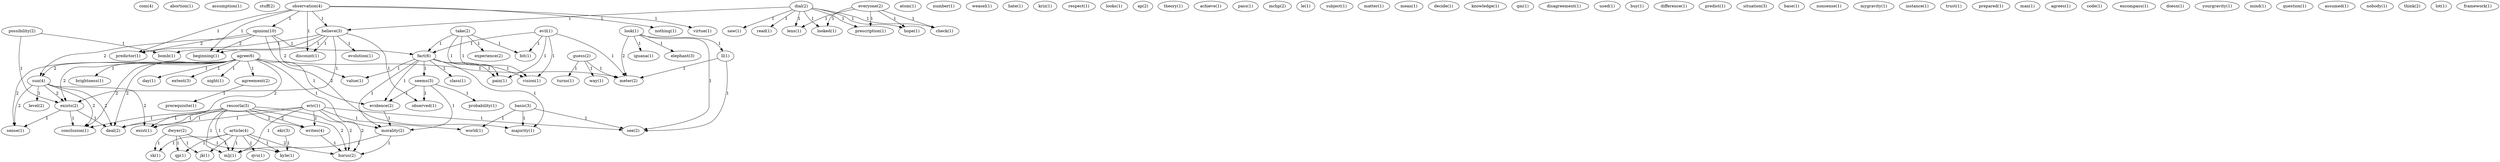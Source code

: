 digraph G {
  com [ label="com(4)" ];
  abortion [ label="abortion(1)" ];
  assumption [ label="assumption(1)" ];
  stuff [ label="stuff(2)" ];
  observation [ label="observation(4)" ];
  opinion [ label="opinion(10)" ];
  believe [ label="believe(3)" ];
  discount [ label="discount(1)" ];
  beginning [ label="beginning(1)" ];
  nothing [ label="nothing(1)" ];
  virtue [ label="virtue(1)" ];
  predictor [ label="predictor(1)" ];
  sun [ label="sun(4)" ];
  fact [ label="fact(6)" ];
  value [ label="value(1)" ];
  majority [ label="majority(1)" ];
  atom [ label="atom(1)" ];
  ekr [ label="ekr(3)" ];
  kyle [ label="kyle(1)" ];
  number [ label="number(1)" ];
  agree [ label="agree(6)" ];
  brightness [ label="brightness(1)" ];
  exists [ label="exists(2)" ];
  agreement [ label="agreement(2)" ];
  sense [ label="sense(1)" ];
  evidence [ label="evidence(2)" ];
  conclusion [ label="conclusion(1)" ];
  morality [ label="morality(2)" ];
  meter [ label="meter(2)" ];
  day [ label="day(1)" ];
  extent [ label="extent(3)" ];
  exist [ label="exist(1)" ];
  deal [ label="deal(2)" ];
  night [ label="night(1)" ];
  weasel [ label="weasel(1)" ];
  possibility [ label="possibility(2)" ];
  bomb [ label="bomb(1)" ];
  hate [ label="hate(1)" ];
  kriz [ label="kriz(1)" ];
  dial [ label="dial(2)" ];
  saw [ label="saw(1)" ];
  read [ label="read(1)" ];
  prescription [ label="prescription(1)" ];
  lens [ label="lens(1)" ];
  looked [ label="looked(1)" ];
  hope [ label="hope(1)" ];
  check [ label="check(1)" ];
  respect [ label="respect(1)" ];
  looks [ label="looks(1)" ];
  ap [ label="ap(2)" ];
  theory [ label="theory(1)" ];
  evil [ label="evil(1)" ];
  vision [ label="vision(1)" ];
  bit [ label="bit(1)" ];
  pain [ label="pain(1)" ];
  achieve [ label="achieve(1)" ];
  pass [ label="pass(1)" ];
  mchp [ label="mchp(2)" ];
  observed [ label="observed(1)" ];
  evolution [ label="evolution(1)" ];
  le [ label="le(1)" ];
  level [ label="level(2)" ];
  subject [ label="subject(1)" ];
  article [ label="article(4)" ];
  qvu [ label="qvu(1)" ];
  jk [ label="jk(1)" ];
  sk [ label="sk(1)" ];
  qp [ label="qp(1)" ];
  horus [ label="horus(2)" ];
  mlj [ label="mlj(1)" ];
  matter [ label="matter(1)" ];
  take [ label="take(2)" ];
  experience [ label="experience(2)" ];
  mean [ label="mean(1)" ];
  look [ label="look(1)" ];
  ll [ label="ll(1)" ];
  iguana [ label="iguana(1)" ];
  elephant [ label="elephant(3)" ];
  see [ label="see(2)" ];
  prerequisite [ label="prerequisite(1)" ];
  class [ label="class(1)" ];
  seems [ label="seems(3)" ];
  decide [ label="decide(1)" ];
  guess [ label="guess(2)" ];
  turns [ label="turns(1)" ];
  way [ label="way(1)" ];
  knowledge [ label="knowledge(1)" ];
  qm [ label="qm(1)" ];
  disagreement [ label="disagreement(1)" ];
  probability [ label="probability(1)" ];
  everyone [ label="everyone(2)" ];
  basis [ label="basis(3)" ];
  world [ label="world(1)" ];
  used [ label="used(1)" ];
  buy [ label="buy(1)" ];
  difference [ label="difference(1)" ];
  predict [ label="predict(1)" ];
  situation [ label="situation(3)" ];
  rescorla [ label="rescorla(1)" ];
  writes [ label="writes(4)" ];
  base [ label="base(1)" ];
  nonsense [ label="nonsense(1)" ];
  mygravity [ label="mygravity(1)" ];
  instance [ label="instance(1)" ];
  eric [ label="eric(1)" ];
  trust [ label="trust(1)" ];
  dwyer [ label="dwyer(2)" ];
  prepared [ label="prepared(1)" ];
  man [ label="man(1)" ];
  agrees [ label="agrees(1)" ];
  code [ label="code(1)" ];
  encompass [ label="encompass(1)" ];
  doesn [ label="doesn(1)" ];
  yourgravity [ label="yourgravity(1)" ];
  rescorla [ label="rescorla(3)" ];
  mind [ label="mind(1)" ];
  question [ label="question(1)" ];
  assumed [ label="assumed(1)" ];
  nobody [ label="nobody(1)" ];
  think [ label="think(2)" ];
  lot [ label="lot(1)" ];
  framework [ label="framework(1)" ];
  observation -> opinion [ label="1" ];
  observation -> believe [ label="1" ];
  observation -> discount [ label="1" ];
  observation -> beginning [ label="1" ];
  observation -> nothing [ label="1" ];
  observation -> virtue [ label="1" ];
  observation -> predictor [ label="1" ];
  opinion -> sun [ label="2" ];
  opinion -> beginning [ label="2" ];
  opinion -> fact [ label="1" ];
  opinion -> value [ label="2" ];
  opinion -> predictor [ label="2" ];
  opinion -> majority [ label="2" ];
  ekr -> kyle [ label="1" ];
  agree -> brightness [ label="1" ];
  agree -> sun [ label="2" ];
  agree -> exists [ label="2" ];
  agree -> agreement [ label="1" ];
  agree -> sense [ label="2" ];
  agree -> evidence [ label="1" ];
  agree -> conclusion [ label="2" ];
  agree -> morality [ label="1" ];
  agree -> meter [ label="1" ];
  agree -> day [ label="1" ];
  agree -> extent [ label="1" ];
  agree -> exist [ label="2" ];
  agree -> deal [ label="2" ];
  agree -> night [ label="1" ];
  possibility -> exists [ label="1" ];
  possibility -> bomb [ label="1" ];
  dial -> believe [ label="1" ];
  dial -> saw [ label="1" ];
  dial -> read [ label="1" ];
  dial -> prescription [ label="1" ];
  dial -> lens [ label="1" ];
  dial -> looked [ label="1" ];
  dial -> hope [ label="1" ];
  dial -> check [ label="1" ];
  evil -> fact [ label="1" ];
  evil -> vision [ label="1" ];
  evil -> bit [ label="1" ];
  evil -> meter [ label="1" ];
  evil -> pain [ label="1" ];
  believe -> discount [ label="1" ];
  believe -> exists [ label="1" ];
  believe -> beginning [ label="1" ];
  believe -> observed [ label="1" ];
  believe -> predictor [ label="1" ];
  believe -> bomb [ label="1" ];
  believe -> evolution [ label="1" ];
  sun -> exists [ label="2" ];
  sun -> level [ label="1" ];
  sun -> sense [ label="2" ];
  sun -> conclusion [ label="2" ];
  sun -> exist [ label="2" ];
  sun -> deal [ label="2" ];
  article -> qvu [ label="1" ];
  article -> kyle [ label="1" ];
  article -> jk [ label="1" ];
  article -> sk [ label="1" ];
  article -> qp [ label="1" ];
  article -> horus [ label="2" ];
  article -> mlj [ label="1" ];
  exists -> sense [ label="1" ];
  exists -> conclusion [ label="1" ];
  exists -> deal [ label="1" ];
  take -> fact [ label="1" ];
  take -> experience [ label="1" ];
  take -> vision [ label="1" ];
  take -> bit [ label="1" ];
  take -> pain [ label="1" ];
  look -> ll [ label="1" ];
  look -> iguana [ label="1" ];
  look -> meter [ label="2" ];
  look -> elephant [ label="1" ];
  look -> see [ label="1" ];
  agreement -> prerequisite [ label="1" ];
  fact -> class [ label="1" ];
  fact -> vision [ label="1" ];
  fact -> value [ label="1" ];
  fact -> seems [ label="1" ];
  fact -> evidence [ label="1" ];
  fact -> morality [ label="1" ];
  fact -> majority [ label="1" ];
  fact -> pain [ label="1" ];
  guess -> turns [ label="1" ];
  guess -> meter [ label="1" ];
  guess -> way [ label="1" ];
  seems -> observed [ label="1" ];
  seems -> evidence [ label="1" ];
  seems -> morality [ label="1" ];
  seems -> probability [ label="1" ];
  everyone -> prescription [ label="1" ];
  everyone -> lens [ label="1" ];
  everyone -> looked [ label="1" ];
  everyone -> hope [ label="1" ];
  everyone -> check [ label="1" ];
  basis -> majority [ label="1" ];
  basis -> world [ label="1" ];
  basis -> see [ label="1" ];
  evidence -> morality [ label="1" ];
  rescorla -> conclusion [ label="1" ];
  rescorla -> exist [ label="1" ];
  rescorla -> deal [ label="1" ];
  rescorla -> writes [ label="2" ];
  rescorla -> horus [ label="2" ];
  rescorla -> mlj [ label="1" ];
  ll -> meter [ label="1" ];
  ll -> see [ label="1" ];
  morality -> horus [ label="1" ];
  morality -> mlj [ label="1" ];
  eric -> exist [ label="1" ];
  eric -> deal [ label="1" ];
  eric -> world [ label="1" ];
  eric -> writes [ label="2" ];
  eric -> see [ label="1" ];
  eric -> horus [ label="2" ];
  eric -> mlj [ label="1" ];
  dwyer -> kyle [ label="1" ];
  dwyer -> jk [ label="1" ];
  dwyer -> sk [ label="1" ];
  dwyer -> qp [ label="1" ];
  rescorla -> writes [ label="2" ];
  rescorla -> horus [ label="2" ];
  rescorla -> mlj [ label="1" ];
  writes -> horus [ label="1" ];
}
